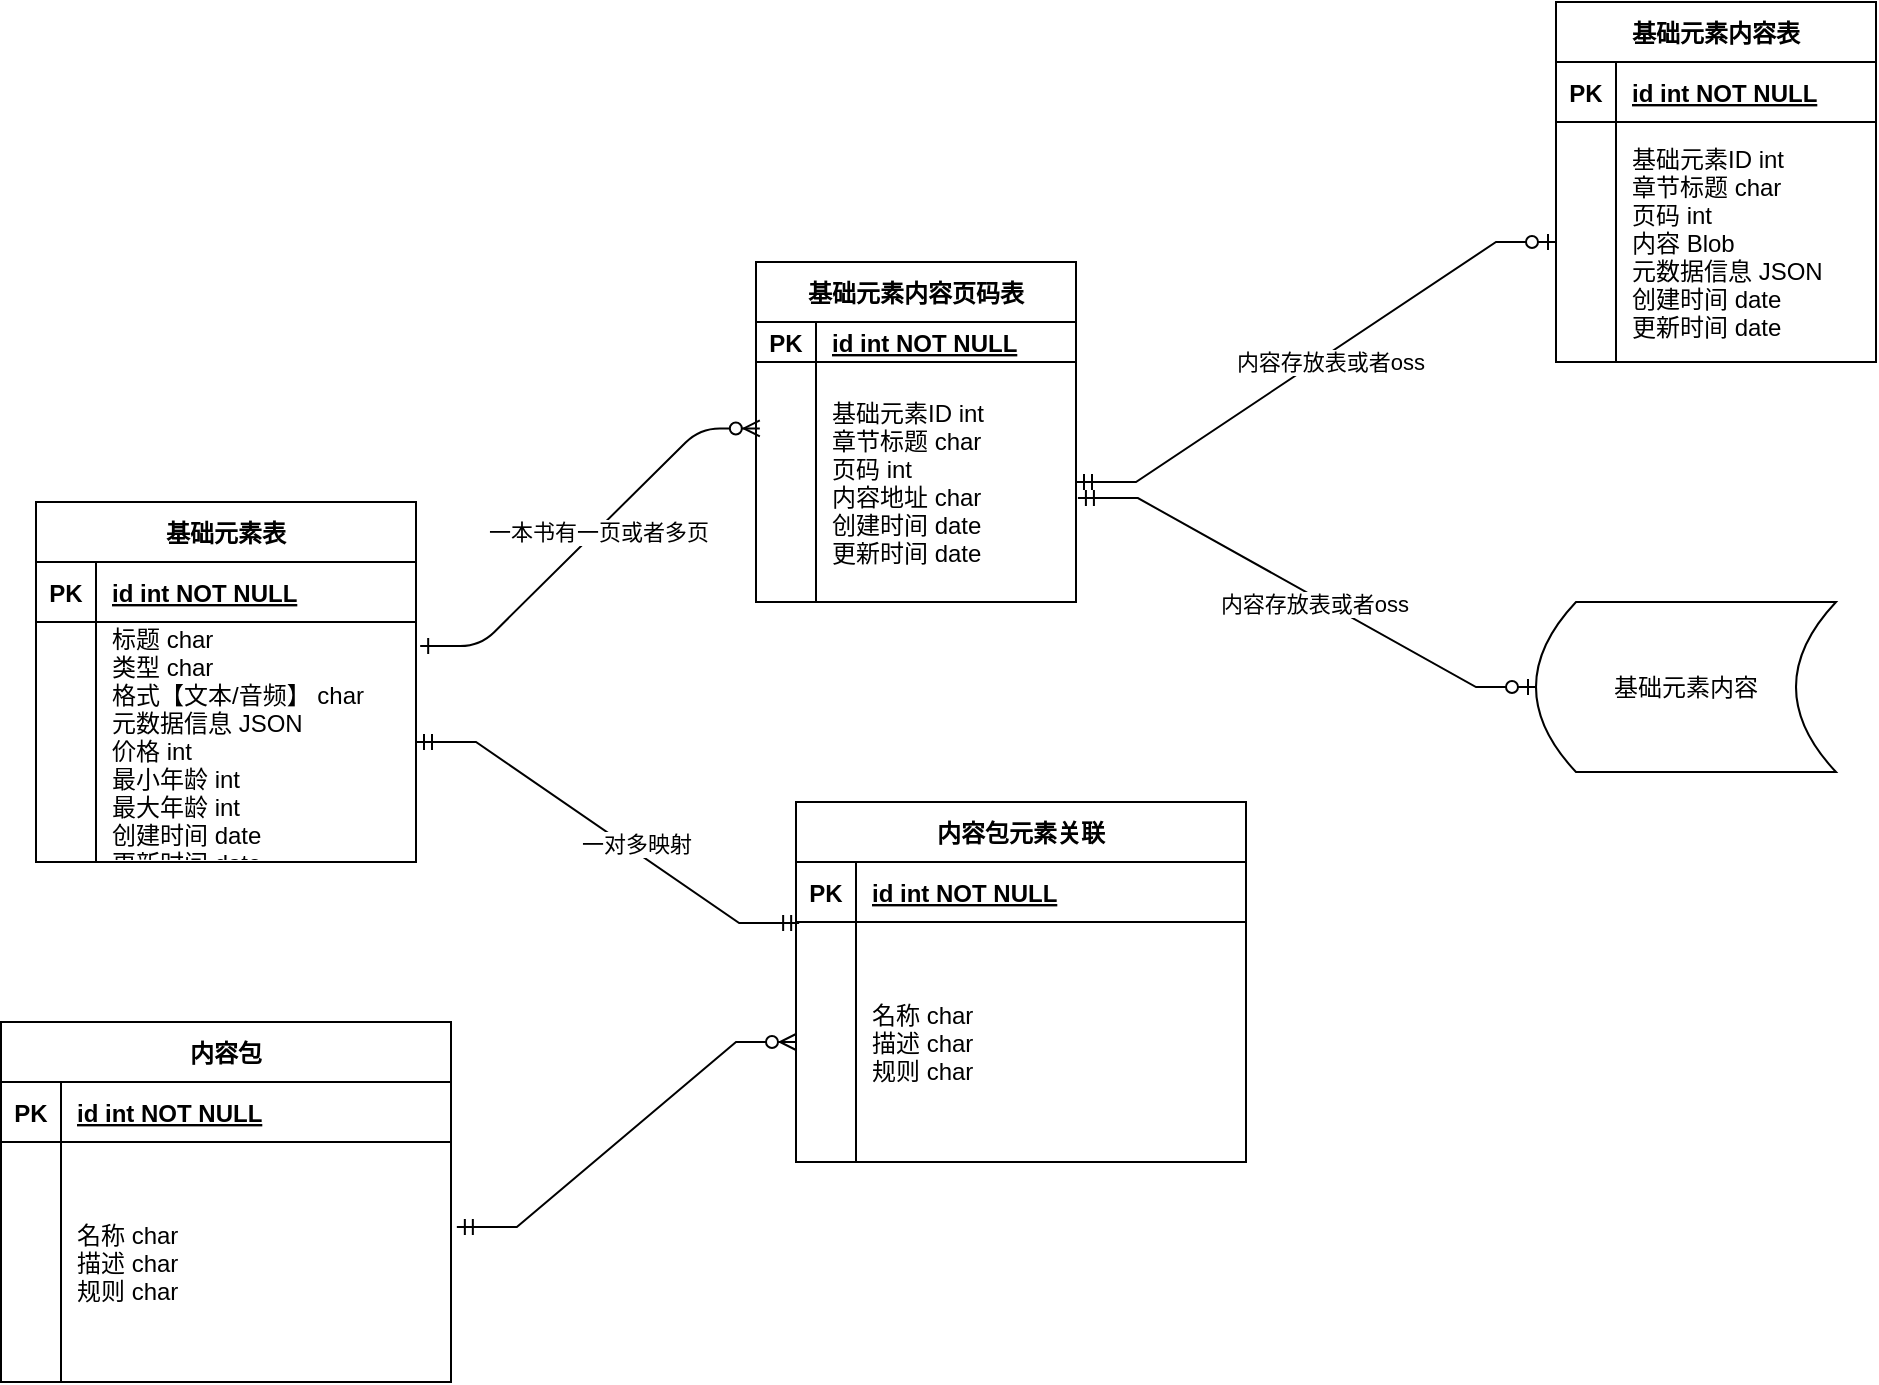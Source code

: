 <mxfile version="21.0.8" type="github">
  <diagram id="R2lEEEUBdFMjLlhIrx00" name="Page-1">
    <mxGraphModel dx="954" dy="1684" grid="1" gridSize="10" guides="1" tooltips="1" connect="1" arrows="1" fold="1" page="1" pageScale="1" pageWidth="850" pageHeight="1100" math="0" shadow="0" extFonts="Permanent Marker^https://fonts.googleapis.com/css?family=Permanent+Marker">
      <root>
        <mxCell id="0" />
        <mxCell id="1" parent="0" />
        <mxCell id="C-vyLk0tnHw3VtMMgP7b-1" value="" style="edgeStyle=entityRelationEdgeStyle;endArrow=ERzeroToMany;startArrow=ERone;endFill=1;startFill=0;entryX=0.012;entryY=0.277;entryDx=0;entryDy=0;entryPerimeter=0;exitX=1.011;exitY=0.1;exitDx=0;exitDy=0;exitPerimeter=0;" parent="1" source="C-vyLk0tnHw3VtMMgP7b-27" target="kza9Rs9y_WehxQbTQ6U_-5" edge="1">
          <mxGeometry width="100" height="100" relative="1" as="geometry">
            <mxPoint x="340" y="805" as="sourcePoint" />
            <mxPoint x="440" y="705" as="targetPoint" />
          </mxGeometry>
        </mxCell>
        <mxCell id="kza9Rs9y_WehxQbTQ6U_-17" value="一本书有一页或者多页" style="edgeLabel;html=1;align=center;verticalAlign=middle;resizable=0;points=[];" vertex="1" connectable="0" parent="C-vyLk0tnHw3VtMMgP7b-1">
          <mxGeometry x="0.044" y="-1" relative="1" as="geometry">
            <mxPoint as="offset" />
          </mxGeometry>
        </mxCell>
        <mxCell id="C-vyLk0tnHw3VtMMgP7b-23" value="基础元素表" style="shape=table;startSize=30;container=1;collapsible=1;childLayout=tableLayout;fixedRows=1;rowLines=0;fontStyle=1;align=center;resizeLast=1;" parent="1" vertex="1">
          <mxGeometry x="20" y="90" width="190" height="180" as="geometry" />
        </mxCell>
        <mxCell id="C-vyLk0tnHw3VtMMgP7b-24" value="" style="shape=partialRectangle;collapsible=0;dropTarget=0;pointerEvents=0;fillColor=none;points=[[0,0.5],[1,0.5]];portConstraint=eastwest;top=0;left=0;right=0;bottom=1;" parent="C-vyLk0tnHw3VtMMgP7b-23" vertex="1">
          <mxGeometry y="30" width="190" height="30" as="geometry" />
        </mxCell>
        <mxCell id="C-vyLk0tnHw3VtMMgP7b-25" value="PK" style="shape=partialRectangle;overflow=hidden;connectable=0;fillColor=none;top=0;left=0;bottom=0;right=0;fontStyle=1;" parent="C-vyLk0tnHw3VtMMgP7b-24" vertex="1">
          <mxGeometry width="30" height="30" as="geometry">
            <mxRectangle width="30" height="30" as="alternateBounds" />
          </mxGeometry>
        </mxCell>
        <mxCell id="C-vyLk0tnHw3VtMMgP7b-26" value="id int NOT NULL " style="shape=partialRectangle;overflow=hidden;connectable=0;fillColor=none;top=0;left=0;bottom=0;right=0;align=left;spacingLeft=6;fontStyle=5;" parent="C-vyLk0tnHw3VtMMgP7b-24" vertex="1">
          <mxGeometry x="30" width="160" height="30" as="geometry">
            <mxRectangle width="160" height="30" as="alternateBounds" />
          </mxGeometry>
        </mxCell>
        <mxCell id="C-vyLk0tnHw3VtMMgP7b-27" value="" style="shape=partialRectangle;collapsible=0;dropTarget=0;pointerEvents=0;fillColor=none;points=[[0,0.5],[1,0.5]];portConstraint=eastwest;top=0;left=0;right=0;bottom=0;" parent="C-vyLk0tnHw3VtMMgP7b-23" vertex="1">
          <mxGeometry y="60" width="190" height="120" as="geometry" />
        </mxCell>
        <mxCell id="C-vyLk0tnHw3VtMMgP7b-28" value="" style="shape=partialRectangle;overflow=hidden;connectable=0;fillColor=none;top=0;left=0;bottom=0;right=0;" parent="C-vyLk0tnHw3VtMMgP7b-27" vertex="1">
          <mxGeometry width="30" height="120" as="geometry">
            <mxRectangle width="30" height="120" as="alternateBounds" />
          </mxGeometry>
        </mxCell>
        <mxCell id="C-vyLk0tnHw3VtMMgP7b-29" value="标题 char&#xa;类型 char&#xa;格式【文本/音频】 char&#xa;元数据信息 JSON&#xa;价格 int&#xa;最小年龄 int&#xa;最大年龄 int&#xa;创建时间 date&#xa;更新时间 date" style="shape=partialRectangle;overflow=hidden;connectable=0;fillColor=none;top=0;left=0;bottom=0;right=0;align=left;spacingLeft=6;" parent="C-vyLk0tnHw3VtMMgP7b-27" vertex="1">
          <mxGeometry x="30" width="160" height="120" as="geometry">
            <mxRectangle width="160" height="120" as="alternateBounds" />
          </mxGeometry>
        </mxCell>
        <mxCell id="kza9Rs9y_WehxQbTQ6U_-1" value="基础元素内容页码表" style="shape=table;startSize=30;container=1;collapsible=1;childLayout=tableLayout;fixedRows=1;rowLines=0;fontStyle=1;align=center;resizeLast=1;" vertex="1" parent="1">
          <mxGeometry x="380" y="-30" width="160" height="170" as="geometry" />
        </mxCell>
        <mxCell id="kza9Rs9y_WehxQbTQ6U_-2" value="" style="shape=partialRectangle;collapsible=0;dropTarget=0;pointerEvents=0;fillColor=none;points=[[0,0.5],[1,0.5]];portConstraint=eastwest;top=0;left=0;right=0;bottom=1;" vertex="1" parent="kza9Rs9y_WehxQbTQ6U_-1">
          <mxGeometry y="30" width="160" height="20" as="geometry" />
        </mxCell>
        <mxCell id="kza9Rs9y_WehxQbTQ6U_-3" value="PK" style="shape=partialRectangle;overflow=hidden;connectable=0;fillColor=none;top=0;left=0;bottom=0;right=0;fontStyle=1;" vertex="1" parent="kza9Rs9y_WehxQbTQ6U_-2">
          <mxGeometry width="30" height="20" as="geometry">
            <mxRectangle width="30" height="20" as="alternateBounds" />
          </mxGeometry>
        </mxCell>
        <mxCell id="kza9Rs9y_WehxQbTQ6U_-4" value="id int NOT NULL " style="shape=partialRectangle;overflow=hidden;connectable=0;fillColor=none;top=0;left=0;bottom=0;right=0;align=left;spacingLeft=6;fontStyle=5;" vertex="1" parent="kza9Rs9y_WehxQbTQ6U_-2">
          <mxGeometry x="30" width="130" height="20" as="geometry">
            <mxRectangle width="130" height="20" as="alternateBounds" />
          </mxGeometry>
        </mxCell>
        <mxCell id="kza9Rs9y_WehxQbTQ6U_-5" value="" style="shape=partialRectangle;collapsible=0;dropTarget=0;pointerEvents=0;fillColor=none;points=[[0,0.5],[1,0.5]];portConstraint=eastwest;top=0;left=0;right=0;bottom=0;" vertex="1" parent="kza9Rs9y_WehxQbTQ6U_-1">
          <mxGeometry y="50" width="160" height="120" as="geometry" />
        </mxCell>
        <mxCell id="kza9Rs9y_WehxQbTQ6U_-6" value="" style="shape=partialRectangle;overflow=hidden;connectable=0;fillColor=none;top=0;left=0;bottom=0;right=0;" vertex="1" parent="kza9Rs9y_WehxQbTQ6U_-5">
          <mxGeometry width="30" height="120" as="geometry">
            <mxRectangle width="30" height="120" as="alternateBounds" />
          </mxGeometry>
        </mxCell>
        <mxCell id="kza9Rs9y_WehxQbTQ6U_-7" value="基础元素ID int&#xa;章节标题 char&#xa;页码 int&#xa;内容地址 char&#xa;创建时间 date&#xa;更新时间 date" style="shape=partialRectangle;overflow=hidden;connectable=0;fillColor=none;top=0;left=0;bottom=0;right=0;align=left;spacingLeft=6;" vertex="1" parent="kza9Rs9y_WehxQbTQ6U_-5">
          <mxGeometry x="30" width="130" height="120" as="geometry">
            <mxRectangle width="130" height="120" as="alternateBounds" />
          </mxGeometry>
        </mxCell>
        <mxCell id="kza9Rs9y_WehxQbTQ6U_-8" value="基础元素内容表" style="shape=table;startSize=30;container=1;collapsible=1;childLayout=tableLayout;fixedRows=1;rowLines=0;fontStyle=1;align=center;resizeLast=1;" vertex="1" parent="1">
          <mxGeometry x="780" y="-160" width="160" height="180" as="geometry" />
        </mxCell>
        <mxCell id="kza9Rs9y_WehxQbTQ6U_-9" value="" style="shape=partialRectangle;collapsible=0;dropTarget=0;pointerEvents=0;fillColor=none;points=[[0,0.5],[1,0.5]];portConstraint=eastwest;top=0;left=0;right=0;bottom=1;" vertex="1" parent="kza9Rs9y_WehxQbTQ6U_-8">
          <mxGeometry y="30" width="160" height="30" as="geometry" />
        </mxCell>
        <mxCell id="kza9Rs9y_WehxQbTQ6U_-10" value="PK" style="shape=partialRectangle;overflow=hidden;connectable=0;fillColor=none;top=0;left=0;bottom=0;right=0;fontStyle=1;" vertex="1" parent="kza9Rs9y_WehxQbTQ6U_-9">
          <mxGeometry width="30" height="30" as="geometry">
            <mxRectangle width="30" height="30" as="alternateBounds" />
          </mxGeometry>
        </mxCell>
        <mxCell id="kza9Rs9y_WehxQbTQ6U_-11" value="id int NOT NULL " style="shape=partialRectangle;overflow=hidden;connectable=0;fillColor=none;top=0;left=0;bottom=0;right=0;align=left;spacingLeft=6;fontStyle=5;" vertex="1" parent="kza9Rs9y_WehxQbTQ6U_-9">
          <mxGeometry x="30" width="130" height="30" as="geometry">
            <mxRectangle width="130" height="30" as="alternateBounds" />
          </mxGeometry>
        </mxCell>
        <mxCell id="kza9Rs9y_WehxQbTQ6U_-12" value="" style="shape=partialRectangle;collapsible=0;dropTarget=0;pointerEvents=0;fillColor=none;points=[[0,0.5],[1,0.5]];portConstraint=eastwest;top=0;left=0;right=0;bottom=0;" vertex="1" parent="kza9Rs9y_WehxQbTQ6U_-8">
          <mxGeometry y="60" width="160" height="120" as="geometry" />
        </mxCell>
        <mxCell id="kza9Rs9y_WehxQbTQ6U_-13" value="" style="shape=partialRectangle;overflow=hidden;connectable=0;fillColor=none;top=0;left=0;bottom=0;right=0;" vertex="1" parent="kza9Rs9y_WehxQbTQ6U_-12">
          <mxGeometry width="30" height="120" as="geometry">
            <mxRectangle width="30" height="120" as="alternateBounds" />
          </mxGeometry>
        </mxCell>
        <mxCell id="kza9Rs9y_WehxQbTQ6U_-14" value="基础元素ID int&#xa;章节标题 char&#xa;页码 int&#xa;内容 Blob&#xa;元数据信息 JSON&#xa;创建时间 date&#xa;更新时间 date" style="shape=partialRectangle;overflow=hidden;connectable=0;fillColor=none;top=0;left=0;bottom=0;right=0;align=left;spacingLeft=6;" vertex="1" parent="kza9Rs9y_WehxQbTQ6U_-12">
          <mxGeometry x="30" width="130" height="120" as="geometry">
            <mxRectangle width="130" height="120" as="alternateBounds" />
          </mxGeometry>
        </mxCell>
        <mxCell id="kza9Rs9y_WehxQbTQ6U_-16" value="" style="edgeStyle=entityRelationEdgeStyle;fontSize=12;html=1;endArrow=ERzeroToOne;startArrow=ERmandOne;rounded=0;" edge="1" parent="1" source="kza9Rs9y_WehxQbTQ6U_-5" target="kza9Rs9y_WehxQbTQ6U_-12">
          <mxGeometry width="100" height="100" relative="1" as="geometry">
            <mxPoint x="540" y="205" as="sourcePoint" />
            <mxPoint x="640" y="105" as="targetPoint" />
          </mxGeometry>
        </mxCell>
        <mxCell id="kza9Rs9y_WehxQbTQ6U_-18" value="内容存放表或者oss" style="edgeLabel;html=1;align=center;verticalAlign=middle;resizable=0;points=[];" vertex="1" connectable="0" parent="kza9Rs9y_WehxQbTQ6U_-16">
          <mxGeometry x="0.042" y="-3" relative="1" as="geometry">
            <mxPoint as="offset" />
          </mxGeometry>
        </mxCell>
        <mxCell id="kza9Rs9y_WehxQbTQ6U_-19" value="基础元素内容" style="shape=dataStorage;whiteSpace=wrap;html=1;fixedSize=1;" vertex="1" parent="1">
          <mxGeometry x="770" y="140" width="150" height="85" as="geometry" />
        </mxCell>
        <mxCell id="kza9Rs9y_WehxQbTQ6U_-20" value="" style="edgeStyle=entityRelationEdgeStyle;fontSize=12;html=1;endArrow=ERzeroToOne;startArrow=ERmandOne;rounded=0;entryX=0;entryY=0.5;entryDx=0;entryDy=0;exitX=1.006;exitY=0.567;exitDx=0;exitDy=0;exitPerimeter=0;" edge="1" parent="1" source="kza9Rs9y_WehxQbTQ6U_-5" target="kza9Rs9y_WehxQbTQ6U_-19">
          <mxGeometry width="100" height="100" relative="1" as="geometry">
            <mxPoint x="550" y="190" as="sourcePoint" />
            <mxPoint x="750" y="115" as="targetPoint" />
          </mxGeometry>
        </mxCell>
        <mxCell id="kza9Rs9y_WehxQbTQ6U_-21" value="内容存放表或者oss" style="edgeLabel;html=1;align=center;verticalAlign=middle;resizable=0;points=[];" vertex="1" connectable="0" parent="kza9Rs9y_WehxQbTQ6U_-20">
          <mxGeometry x="0.042" y="-3" relative="1" as="geometry">
            <mxPoint as="offset" />
          </mxGeometry>
        </mxCell>
        <mxCell id="kza9Rs9y_WehxQbTQ6U_-22" value="内容包" style="shape=table;startSize=30;container=1;collapsible=1;childLayout=tableLayout;fixedRows=1;rowLines=0;fontStyle=1;align=center;resizeLast=1;" vertex="1" parent="1">
          <mxGeometry x="2.5" y="350" width="225" height="180" as="geometry" />
        </mxCell>
        <mxCell id="kza9Rs9y_WehxQbTQ6U_-23" value="" style="shape=partialRectangle;collapsible=0;dropTarget=0;pointerEvents=0;fillColor=none;points=[[0,0.5],[1,0.5]];portConstraint=eastwest;top=0;left=0;right=0;bottom=1;" vertex="1" parent="kza9Rs9y_WehxQbTQ6U_-22">
          <mxGeometry y="30" width="225" height="30" as="geometry" />
        </mxCell>
        <mxCell id="kza9Rs9y_WehxQbTQ6U_-24" value="PK" style="shape=partialRectangle;overflow=hidden;connectable=0;fillColor=none;top=0;left=0;bottom=0;right=0;fontStyle=1;" vertex="1" parent="kza9Rs9y_WehxQbTQ6U_-23">
          <mxGeometry width="30" height="30" as="geometry">
            <mxRectangle width="30" height="30" as="alternateBounds" />
          </mxGeometry>
        </mxCell>
        <mxCell id="kza9Rs9y_WehxQbTQ6U_-25" value="id int NOT NULL " style="shape=partialRectangle;overflow=hidden;connectable=0;fillColor=none;top=0;left=0;bottom=0;right=0;align=left;spacingLeft=6;fontStyle=5;" vertex="1" parent="kza9Rs9y_WehxQbTQ6U_-23">
          <mxGeometry x="30" width="195" height="30" as="geometry">
            <mxRectangle width="195" height="30" as="alternateBounds" />
          </mxGeometry>
        </mxCell>
        <mxCell id="kza9Rs9y_WehxQbTQ6U_-26" value="" style="shape=partialRectangle;collapsible=0;dropTarget=0;pointerEvents=0;fillColor=none;points=[[0,0.5],[1,0.5]];portConstraint=eastwest;top=0;left=0;right=0;bottom=0;" vertex="1" parent="kza9Rs9y_WehxQbTQ6U_-22">
          <mxGeometry y="60" width="225" height="120" as="geometry" />
        </mxCell>
        <mxCell id="kza9Rs9y_WehxQbTQ6U_-27" value="" style="shape=partialRectangle;overflow=hidden;connectable=0;fillColor=none;top=0;left=0;bottom=0;right=0;" vertex="1" parent="kza9Rs9y_WehxQbTQ6U_-26">
          <mxGeometry width="30" height="120" as="geometry">
            <mxRectangle width="30" height="120" as="alternateBounds" />
          </mxGeometry>
        </mxCell>
        <mxCell id="kza9Rs9y_WehxQbTQ6U_-28" value="名称 char&#xa;描述 char&#xa;规则 char" style="shape=partialRectangle;overflow=hidden;connectable=0;fillColor=none;top=0;left=0;bottom=0;right=0;align=left;spacingLeft=6;" vertex="1" parent="kza9Rs9y_WehxQbTQ6U_-26">
          <mxGeometry x="30" width="195" height="120" as="geometry">
            <mxRectangle width="195" height="120" as="alternateBounds" />
          </mxGeometry>
        </mxCell>
        <mxCell id="kza9Rs9y_WehxQbTQ6U_-29" value="" style="edgeStyle=entityRelationEdgeStyle;fontSize=12;html=1;endArrow=ERzeroToMany;startArrow=ERmandOne;rounded=0;exitX=1.013;exitY=0.354;exitDx=0;exitDy=0;exitPerimeter=0;" edge="1" parent="1" source="kza9Rs9y_WehxQbTQ6U_-26" target="kza9Rs9y_WehxQbTQ6U_-35">
          <mxGeometry width="100" height="100" relative="1" as="geometry">
            <mxPoint x="-40" y="230" as="sourcePoint" />
            <mxPoint x="60" y="100" as="targetPoint" />
          </mxGeometry>
        </mxCell>
        <mxCell id="kza9Rs9y_WehxQbTQ6U_-31" value="内容包元素关联" style="shape=table;startSize=30;container=1;collapsible=1;childLayout=tableLayout;fixedRows=1;rowLines=0;fontStyle=1;align=center;resizeLast=1;" vertex="1" parent="1">
          <mxGeometry x="400" y="240" width="225" height="180" as="geometry" />
        </mxCell>
        <mxCell id="kza9Rs9y_WehxQbTQ6U_-32" value="" style="shape=partialRectangle;collapsible=0;dropTarget=0;pointerEvents=0;fillColor=none;points=[[0,0.5],[1,0.5]];portConstraint=eastwest;top=0;left=0;right=0;bottom=1;" vertex="1" parent="kza9Rs9y_WehxQbTQ6U_-31">
          <mxGeometry y="30" width="225" height="30" as="geometry" />
        </mxCell>
        <mxCell id="kza9Rs9y_WehxQbTQ6U_-33" value="PK" style="shape=partialRectangle;overflow=hidden;connectable=0;fillColor=none;top=0;left=0;bottom=0;right=0;fontStyle=1;" vertex="1" parent="kza9Rs9y_WehxQbTQ6U_-32">
          <mxGeometry width="30" height="30" as="geometry">
            <mxRectangle width="30" height="30" as="alternateBounds" />
          </mxGeometry>
        </mxCell>
        <mxCell id="kza9Rs9y_WehxQbTQ6U_-34" value="id int NOT NULL " style="shape=partialRectangle;overflow=hidden;connectable=0;fillColor=none;top=0;left=0;bottom=0;right=0;align=left;spacingLeft=6;fontStyle=5;" vertex="1" parent="kza9Rs9y_WehxQbTQ6U_-32">
          <mxGeometry x="30" width="195" height="30" as="geometry">
            <mxRectangle width="195" height="30" as="alternateBounds" />
          </mxGeometry>
        </mxCell>
        <mxCell id="kza9Rs9y_WehxQbTQ6U_-35" value="" style="shape=partialRectangle;collapsible=0;dropTarget=0;pointerEvents=0;fillColor=none;points=[[0,0.5],[1,0.5]];portConstraint=eastwest;top=0;left=0;right=0;bottom=0;" vertex="1" parent="kza9Rs9y_WehxQbTQ6U_-31">
          <mxGeometry y="60" width="225" height="120" as="geometry" />
        </mxCell>
        <mxCell id="kza9Rs9y_WehxQbTQ6U_-36" value="" style="shape=partialRectangle;overflow=hidden;connectable=0;fillColor=none;top=0;left=0;bottom=0;right=0;" vertex="1" parent="kza9Rs9y_WehxQbTQ6U_-35">
          <mxGeometry width="30" height="120" as="geometry">
            <mxRectangle width="30" height="120" as="alternateBounds" />
          </mxGeometry>
        </mxCell>
        <mxCell id="kza9Rs9y_WehxQbTQ6U_-37" value="名称 char&#xa;描述 char&#xa;规则 char" style="shape=partialRectangle;overflow=hidden;connectable=0;fillColor=none;top=0;left=0;bottom=0;right=0;align=left;spacingLeft=6;" vertex="1" parent="kza9Rs9y_WehxQbTQ6U_-35">
          <mxGeometry x="30" width="195" height="120" as="geometry">
            <mxRectangle width="195" height="120" as="alternateBounds" />
          </mxGeometry>
        </mxCell>
        <mxCell id="kza9Rs9y_WehxQbTQ6U_-39" value="" style="edgeStyle=entityRelationEdgeStyle;fontSize=12;html=1;endArrow=ERmandOne;startArrow=ERmandOne;rounded=0;entryX=0.007;entryY=0.004;entryDx=0;entryDy=0;entryPerimeter=0;" edge="1" parent="1" source="C-vyLk0tnHw3VtMMgP7b-27" target="kza9Rs9y_WehxQbTQ6U_-35">
          <mxGeometry width="100" height="100" relative="1" as="geometry">
            <mxPoint x="290" y="300" as="sourcePoint" />
            <mxPoint x="390" y="200" as="targetPoint" />
          </mxGeometry>
        </mxCell>
        <mxCell id="kza9Rs9y_WehxQbTQ6U_-40" value="一对多映射" style="edgeLabel;html=1;align=center;verticalAlign=middle;resizable=0;points=[];" vertex="1" connectable="0" parent="kza9Rs9y_WehxQbTQ6U_-39">
          <mxGeometry x="0.132" y="3" relative="1" as="geometry">
            <mxPoint as="offset" />
          </mxGeometry>
        </mxCell>
      </root>
    </mxGraphModel>
  </diagram>
</mxfile>
